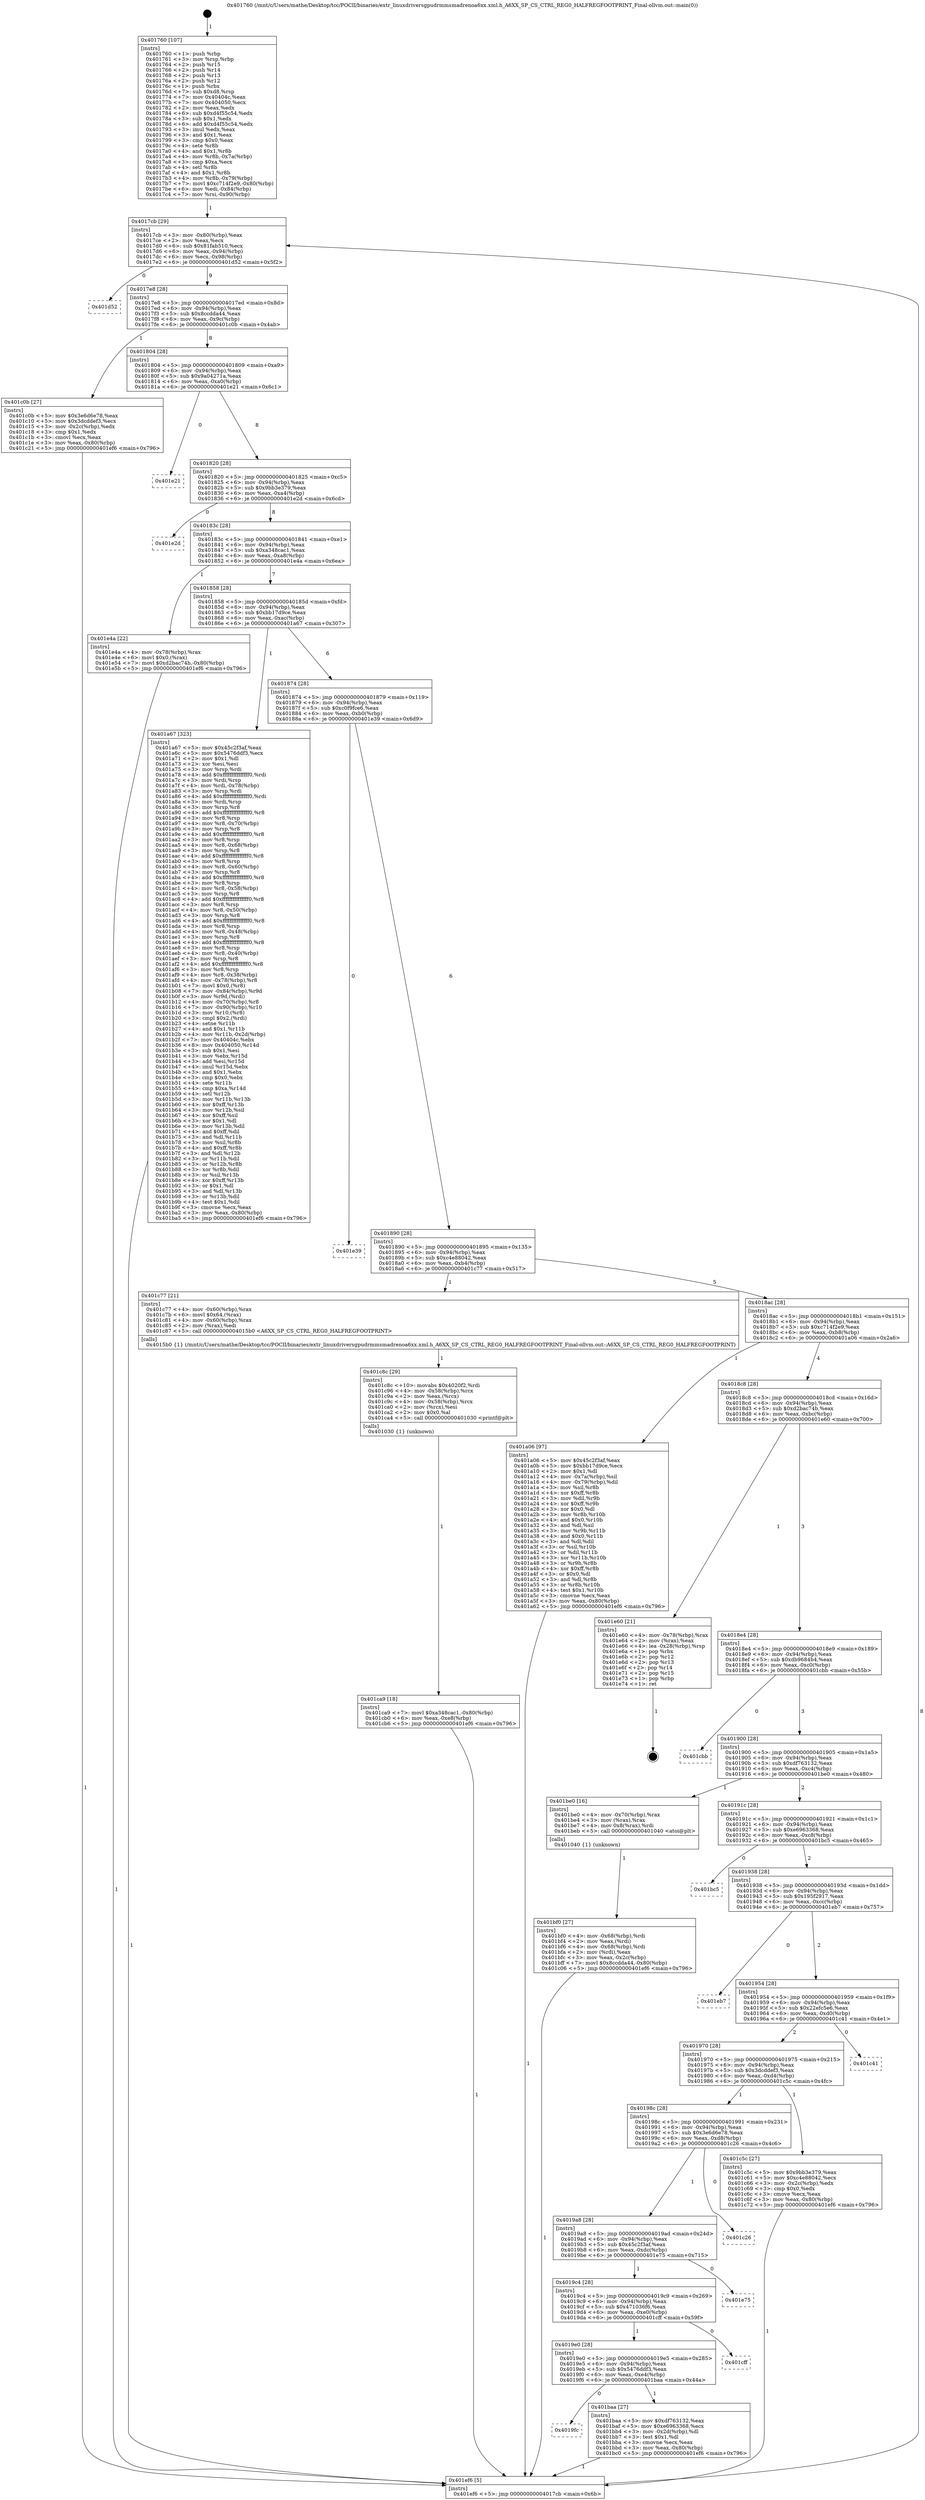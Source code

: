 digraph "0x401760" {
  label = "0x401760 (/mnt/c/Users/mathe/Desktop/tcc/POCII/binaries/extr_linuxdriversgpudrmmsmadrenoa6xx.xml.h_A6XX_SP_CS_CTRL_REG0_HALFREGFOOTPRINT_Final-ollvm.out::main(0))"
  labelloc = "t"
  node[shape=record]

  Entry [label="",width=0.3,height=0.3,shape=circle,fillcolor=black,style=filled]
  "0x4017cb" [label="{
     0x4017cb [29]\l
     | [instrs]\l
     &nbsp;&nbsp;0x4017cb \<+3\>: mov -0x80(%rbp),%eax\l
     &nbsp;&nbsp;0x4017ce \<+2\>: mov %eax,%ecx\l
     &nbsp;&nbsp;0x4017d0 \<+6\>: sub $0x81fab510,%ecx\l
     &nbsp;&nbsp;0x4017d6 \<+6\>: mov %eax,-0x94(%rbp)\l
     &nbsp;&nbsp;0x4017dc \<+6\>: mov %ecx,-0x98(%rbp)\l
     &nbsp;&nbsp;0x4017e2 \<+6\>: je 0000000000401d52 \<main+0x5f2\>\l
  }"]
  "0x401d52" [label="{
     0x401d52\l
  }", style=dashed]
  "0x4017e8" [label="{
     0x4017e8 [28]\l
     | [instrs]\l
     &nbsp;&nbsp;0x4017e8 \<+5\>: jmp 00000000004017ed \<main+0x8d\>\l
     &nbsp;&nbsp;0x4017ed \<+6\>: mov -0x94(%rbp),%eax\l
     &nbsp;&nbsp;0x4017f3 \<+5\>: sub $0x8ccdda44,%eax\l
     &nbsp;&nbsp;0x4017f8 \<+6\>: mov %eax,-0x9c(%rbp)\l
     &nbsp;&nbsp;0x4017fe \<+6\>: je 0000000000401c0b \<main+0x4ab\>\l
  }"]
  Exit [label="",width=0.3,height=0.3,shape=circle,fillcolor=black,style=filled,peripheries=2]
  "0x401c0b" [label="{
     0x401c0b [27]\l
     | [instrs]\l
     &nbsp;&nbsp;0x401c0b \<+5\>: mov $0x3e6d6e78,%eax\l
     &nbsp;&nbsp;0x401c10 \<+5\>: mov $0x3dcddef3,%ecx\l
     &nbsp;&nbsp;0x401c15 \<+3\>: mov -0x2c(%rbp),%edx\l
     &nbsp;&nbsp;0x401c18 \<+3\>: cmp $0x1,%edx\l
     &nbsp;&nbsp;0x401c1b \<+3\>: cmovl %ecx,%eax\l
     &nbsp;&nbsp;0x401c1e \<+3\>: mov %eax,-0x80(%rbp)\l
     &nbsp;&nbsp;0x401c21 \<+5\>: jmp 0000000000401ef6 \<main+0x796\>\l
  }"]
  "0x401804" [label="{
     0x401804 [28]\l
     | [instrs]\l
     &nbsp;&nbsp;0x401804 \<+5\>: jmp 0000000000401809 \<main+0xa9\>\l
     &nbsp;&nbsp;0x401809 \<+6\>: mov -0x94(%rbp),%eax\l
     &nbsp;&nbsp;0x40180f \<+5\>: sub $0x9a04271a,%eax\l
     &nbsp;&nbsp;0x401814 \<+6\>: mov %eax,-0xa0(%rbp)\l
     &nbsp;&nbsp;0x40181a \<+6\>: je 0000000000401e21 \<main+0x6c1\>\l
  }"]
  "0x401ca9" [label="{
     0x401ca9 [18]\l
     | [instrs]\l
     &nbsp;&nbsp;0x401ca9 \<+7\>: movl $0xa348cac1,-0x80(%rbp)\l
     &nbsp;&nbsp;0x401cb0 \<+6\>: mov %eax,-0xe8(%rbp)\l
     &nbsp;&nbsp;0x401cb6 \<+5\>: jmp 0000000000401ef6 \<main+0x796\>\l
  }"]
  "0x401e21" [label="{
     0x401e21\l
  }", style=dashed]
  "0x401820" [label="{
     0x401820 [28]\l
     | [instrs]\l
     &nbsp;&nbsp;0x401820 \<+5\>: jmp 0000000000401825 \<main+0xc5\>\l
     &nbsp;&nbsp;0x401825 \<+6\>: mov -0x94(%rbp),%eax\l
     &nbsp;&nbsp;0x40182b \<+5\>: sub $0x9bb3e379,%eax\l
     &nbsp;&nbsp;0x401830 \<+6\>: mov %eax,-0xa4(%rbp)\l
     &nbsp;&nbsp;0x401836 \<+6\>: je 0000000000401e2d \<main+0x6cd\>\l
  }"]
  "0x401c8c" [label="{
     0x401c8c [29]\l
     | [instrs]\l
     &nbsp;&nbsp;0x401c8c \<+10\>: movabs $0x4020f2,%rdi\l
     &nbsp;&nbsp;0x401c96 \<+4\>: mov -0x58(%rbp),%rcx\l
     &nbsp;&nbsp;0x401c9a \<+2\>: mov %eax,(%rcx)\l
     &nbsp;&nbsp;0x401c9c \<+4\>: mov -0x58(%rbp),%rcx\l
     &nbsp;&nbsp;0x401ca0 \<+2\>: mov (%rcx),%esi\l
     &nbsp;&nbsp;0x401ca2 \<+2\>: mov $0x0,%al\l
     &nbsp;&nbsp;0x401ca4 \<+5\>: call 0000000000401030 \<printf@plt\>\l
     | [calls]\l
     &nbsp;&nbsp;0x401030 \{1\} (unknown)\l
  }"]
  "0x401e2d" [label="{
     0x401e2d\l
  }", style=dashed]
  "0x40183c" [label="{
     0x40183c [28]\l
     | [instrs]\l
     &nbsp;&nbsp;0x40183c \<+5\>: jmp 0000000000401841 \<main+0xe1\>\l
     &nbsp;&nbsp;0x401841 \<+6\>: mov -0x94(%rbp),%eax\l
     &nbsp;&nbsp;0x401847 \<+5\>: sub $0xa348cac1,%eax\l
     &nbsp;&nbsp;0x40184c \<+6\>: mov %eax,-0xa8(%rbp)\l
     &nbsp;&nbsp;0x401852 \<+6\>: je 0000000000401e4a \<main+0x6ea\>\l
  }"]
  "0x401bf0" [label="{
     0x401bf0 [27]\l
     | [instrs]\l
     &nbsp;&nbsp;0x401bf0 \<+4\>: mov -0x68(%rbp),%rdi\l
     &nbsp;&nbsp;0x401bf4 \<+2\>: mov %eax,(%rdi)\l
     &nbsp;&nbsp;0x401bf6 \<+4\>: mov -0x68(%rbp),%rdi\l
     &nbsp;&nbsp;0x401bfa \<+2\>: mov (%rdi),%eax\l
     &nbsp;&nbsp;0x401bfc \<+3\>: mov %eax,-0x2c(%rbp)\l
     &nbsp;&nbsp;0x401bff \<+7\>: movl $0x8ccdda44,-0x80(%rbp)\l
     &nbsp;&nbsp;0x401c06 \<+5\>: jmp 0000000000401ef6 \<main+0x796\>\l
  }"]
  "0x401e4a" [label="{
     0x401e4a [22]\l
     | [instrs]\l
     &nbsp;&nbsp;0x401e4a \<+4\>: mov -0x78(%rbp),%rax\l
     &nbsp;&nbsp;0x401e4e \<+6\>: movl $0x0,(%rax)\l
     &nbsp;&nbsp;0x401e54 \<+7\>: movl $0xd2bac74b,-0x80(%rbp)\l
     &nbsp;&nbsp;0x401e5b \<+5\>: jmp 0000000000401ef6 \<main+0x796\>\l
  }"]
  "0x401858" [label="{
     0x401858 [28]\l
     | [instrs]\l
     &nbsp;&nbsp;0x401858 \<+5\>: jmp 000000000040185d \<main+0xfd\>\l
     &nbsp;&nbsp;0x40185d \<+6\>: mov -0x94(%rbp),%eax\l
     &nbsp;&nbsp;0x401863 \<+5\>: sub $0xbb17d9ce,%eax\l
     &nbsp;&nbsp;0x401868 \<+6\>: mov %eax,-0xac(%rbp)\l
     &nbsp;&nbsp;0x40186e \<+6\>: je 0000000000401a67 \<main+0x307\>\l
  }"]
  "0x4019fc" [label="{
     0x4019fc\l
  }", style=dashed]
  "0x401a67" [label="{
     0x401a67 [323]\l
     | [instrs]\l
     &nbsp;&nbsp;0x401a67 \<+5\>: mov $0x45c2f3af,%eax\l
     &nbsp;&nbsp;0x401a6c \<+5\>: mov $0x5476ddf3,%ecx\l
     &nbsp;&nbsp;0x401a71 \<+2\>: mov $0x1,%dl\l
     &nbsp;&nbsp;0x401a73 \<+2\>: xor %esi,%esi\l
     &nbsp;&nbsp;0x401a75 \<+3\>: mov %rsp,%rdi\l
     &nbsp;&nbsp;0x401a78 \<+4\>: add $0xfffffffffffffff0,%rdi\l
     &nbsp;&nbsp;0x401a7c \<+3\>: mov %rdi,%rsp\l
     &nbsp;&nbsp;0x401a7f \<+4\>: mov %rdi,-0x78(%rbp)\l
     &nbsp;&nbsp;0x401a83 \<+3\>: mov %rsp,%rdi\l
     &nbsp;&nbsp;0x401a86 \<+4\>: add $0xfffffffffffffff0,%rdi\l
     &nbsp;&nbsp;0x401a8a \<+3\>: mov %rdi,%rsp\l
     &nbsp;&nbsp;0x401a8d \<+3\>: mov %rsp,%r8\l
     &nbsp;&nbsp;0x401a90 \<+4\>: add $0xfffffffffffffff0,%r8\l
     &nbsp;&nbsp;0x401a94 \<+3\>: mov %r8,%rsp\l
     &nbsp;&nbsp;0x401a97 \<+4\>: mov %r8,-0x70(%rbp)\l
     &nbsp;&nbsp;0x401a9b \<+3\>: mov %rsp,%r8\l
     &nbsp;&nbsp;0x401a9e \<+4\>: add $0xfffffffffffffff0,%r8\l
     &nbsp;&nbsp;0x401aa2 \<+3\>: mov %r8,%rsp\l
     &nbsp;&nbsp;0x401aa5 \<+4\>: mov %r8,-0x68(%rbp)\l
     &nbsp;&nbsp;0x401aa9 \<+3\>: mov %rsp,%r8\l
     &nbsp;&nbsp;0x401aac \<+4\>: add $0xfffffffffffffff0,%r8\l
     &nbsp;&nbsp;0x401ab0 \<+3\>: mov %r8,%rsp\l
     &nbsp;&nbsp;0x401ab3 \<+4\>: mov %r8,-0x60(%rbp)\l
     &nbsp;&nbsp;0x401ab7 \<+3\>: mov %rsp,%r8\l
     &nbsp;&nbsp;0x401aba \<+4\>: add $0xfffffffffffffff0,%r8\l
     &nbsp;&nbsp;0x401abe \<+3\>: mov %r8,%rsp\l
     &nbsp;&nbsp;0x401ac1 \<+4\>: mov %r8,-0x58(%rbp)\l
     &nbsp;&nbsp;0x401ac5 \<+3\>: mov %rsp,%r8\l
     &nbsp;&nbsp;0x401ac8 \<+4\>: add $0xfffffffffffffff0,%r8\l
     &nbsp;&nbsp;0x401acc \<+3\>: mov %r8,%rsp\l
     &nbsp;&nbsp;0x401acf \<+4\>: mov %r8,-0x50(%rbp)\l
     &nbsp;&nbsp;0x401ad3 \<+3\>: mov %rsp,%r8\l
     &nbsp;&nbsp;0x401ad6 \<+4\>: add $0xfffffffffffffff0,%r8\l
     &nbsp;&nbsp;0x401ada \<+3\>: mov %r8,%rsp\l
     &nbsp;&nbsp;0x401add \<+4\>: mov %r8,-0x48(%rbp)\l
     &nbsp;&nbsp;0x401ae1 \<+3\>: mov %rsp,%r8\l
     &nbsp;&nbsp;0x401ae4 \<+4\>: add $0xfffffffffffffff0,%r8\l
     &nbsp;&nbsp;0x401ae8 \<+3\>: mov %r8,%rsp\l
     &nbsp;&nbsp;0x401aeb \<+4\>: mov %r8,-0x40(%rbp)\l
     &nbsp;&nbsp;0x401aef \<+3\>: mov %rsp,%r8\l
     &nbsp;&nbsp;0x401af2 \<+4\>: add $0xfffffffffffffff0,%r8\l
     &nbsp;&nbsp;0x401af6 \<+3\>: mov %r8,%rsp\l
     &nbsp;&nbsp;0x401af9 \<+4\>: mov %r8,-0x38(%rbp)\l
     &nbsp;&nbsp;0x401afd \<+4\>: mov -0x78(%rbp),%r8\l
     &nbsp;&nbsp;0x401b01 \<+7\>: movl $0x0,(%r8)\l
     &nbsp;&nbsp;0x401b08 \<+7\>: mov -0x84(%rbp),%r9d\l
     &nbsp;&nbsp;0x401b0f \<+3\>: mov %r9d,(%rdi)\l
     &nbsp;&nbsp;0x401b12 \<+4\>: mov -0x70(%rbp),%r8\l
     &nbsp;&nbsp;0x401b16 \<+7\>: mov -0x90(%rbp),%r10\l
     &nbsp;&nbsp;0x401b1d \<+3\>: mov %r10,(%r8)\l
     &nbsp;&nbsp;0x401b20 \<+3\>: cmpl $0x2,(%rdi)\l
     &nbsp;&nbsp;0x401b23 \<+4\>: setne %r11b\l
     &nbsp;&nbsp;0x401b27 \<+4\>: and $0x1,%r11b\l
     &nbsp;&nbsp;0x401b2b \<+4\>: mov %r11b,-0x2d(%rbp)\l
     &nbsp;&nbsp;0x401b2f \<+7\>: mov 0x40404c,%ebx\l
     &nbsp;&nbsp;0x401b36 \<+8\>: mov 0x404050,%r14d\l
     &nbsp;&nbsp;0x401b3e \<+3\>: sub $0x1,%esi\l
     &nbsp;&nbsp;0x401b41 \<+3\>: mov %ebx,%r15d\l
     &nbsp;&nbsp;0x401b44 \<+3\>: add %esi,%r15d\l
     &nbsp;&nbsp;0x401b47 \<+4\>: imul %r15d,%ebx\l
     &nbsp;&nbsp;0x401b4b \<+3\>: and $0x1,%ebx\l
     &nbsp;&nbsp;0x401b4e \<+3\>: cmp $0x0,%ebx\l
     &nbsp;&nbsp;0x401b51 \<+4\>: sete %r11b\l
     &nbsp;&nbsp;0x401b55 \<+4\>: cmp $0xa,%r14d\l
     &nbsp;&nbsp;0x401b59 \<+4\>: setl %r12b\l
     &nbsp;&nbsp;0x401b5d \<+3\>: mov %r11b,%r13b\l
     &nbsp;&nbsp;0x401b60 \<+4\>: xor $0xff,%r13b\l
     &nbsp;&nbsp;0x401b64 \<+3\>: mov %r12b,%sil\l
     &nbsp;&nbsp;0x401b67 \<+4\>: xor $0xff,%sil\l
     &nbsp;&nbsp;0x401b6b \<+3\>: xor $0x1,%dl\l
     &nbsp;&nbsp;0x401b6e \<+3\>: mov %r13b,%dil\l
     &nbsp;&nbsp;0x401b71 \<+4\>: and $0xff,%dil\l
     &nbsp;&nbsp;0x401b75 \<+3\>: and %dl,%r11b\l
     &nbsp;&nbsp;0x401b78 \<+3\>: mov %sil,%r8b\l
     &nbsp;&nbsp;0x401b7b \<+4\>: and $0xff,%r8b\l
     &nbsp;&nbsp;0x401b7f \<+3\>: and %dl,%r12b\l
     &nbsp;&nbsp;0x401b82 \<+3\>: or %r11b,%dil\l
     &nbsp;&nbsp;0x401b85 \<+3\>: or %r12b,%r8b\l
     &nbsp;&nbsp;0x401b88 \<+3\>: xor %r8b,%dil\l
     &nbsp;&nbsp;0x401b8b \<+3\>: or %sil,%r13b\l
     &nbsp;&nbsp;0x401b8e \<+4\>: xor $0xff,%r13b\l
     &nbsp;&nbsp;0x401b92 \<+3\>: or $0x1,%dl\l
     &nbsp;&nbsp;0x401b95 \<+3\>: and %dl,%r13b\l
     &nbsp;&nbsp;0x401b98 \<+3\>: or %r13b,%dil\l
     &nbsp;&nbsp;0x401b9b \<+4\>: test $0x1,%dil\l
     &nbsp;&nbsp;0x401b9f \<+3\>: cmovne %ecx,%eax\l
     &nbsp;&nbsp;0x401ba2 \<+3\>: mov %eax,-0x80(%rbp)\l
     &nbsp;&nbsp;0x401ba5 \<+5\>: jmp 0000000000401ef6 \<main+0x796\>\l
  }"]
  "0x401874" [label="{
     0x401874 [28]\l
     | [instrs]\l
     &nbsp;&nbsp;0x401874 \<+5\>: jmp 0000000000401879 \<main+0x119\>\l
     &nbsp;&nbsp;0x401879 \<+6\>: mov -0x94(%rbp),%eax\l
     &nbsp;&nbsp;0x40187f \<+5\>: sub $0xc0f9fce6,%eax\l
     &nbsp;&nbsp;0x401884 \<+6\>: mov %eax,-0xb0(%rbp)\l
     &nbsp;&nbsp;0x40188a \<+6\>: je 0000000000401e39 \<main+0x6d9\>\l
  }"]
  "0x401baa" [label="{
     0x401baa [27]\l
     | [instrs]\l
     &nbsp;&nbsp;0x401baa \<+5\>: mov $0xdf763132,%eax\l
     &nbsp;&nbsp;0x401baf \<+5\>: mov $0xe6963368,%ecx\l
     &nbsp;&nbsp;0x401bb4 \<+3\>: mov -0x2d(%rbp),%dl\l
     &nbsp;&nbsp;0x401bb7 \<+3\>: test $0x1,%dl\l
     &nbsp;&nbsp;0x401bba \<+3\>: cmovne %ecx,%eax\l
     &nbsp;&nbsp;0x401bbd \<+3\>: mov %eax,-0x80(%rbp)\l
     &nbsp;&nbsp;0x401bc0 \<+5\>: jmp 0000000000401ef6 \<main+0x796\>\l
  }"]
  "0x401e39" [label="{
     0x401e39\l
  }", style=dashed]
  "0x401890" [label="{
     0x401890 [28]\l
     | [instrs]\l
     &nbsp;&nbsp;0x401890 \<+5\>: jmp 0000000000401895 \<main+0x135\>\l
     &nbsp;&nbsp;0x401895 \<+6\>: mov -0x94(%rbp),%eax\l
     &nbsp;&nbsp;0x40189b \<+5\>: sub $0xc4e88042,%eax\l
     &nbsp;&nbsp;0x4018a0 \<+6\>: mov %eax,-0xb4(%rbp)\l
     &nbsp;&nbsp;0x4018a6 \<+6\>: je 0000000000401c77 \<main+0x517\>\l
  }"]
  "0x4019e0" [label="{
     0x4019e0 [28]\l
     | [instrs]\l
     &nbsp;&nbsp;0x4019e0 \<+5\>: jmp 00000000004019e5 \<main+0x285\>\l
     &nbsp;&nbsp;0x4019e5 \<+6\>: mov -0x94(%rbp),%eax\l
     &nbsp;&nbsp;0x4019eb \<+5\>: sub $0x5476ddf3,%eax\l
     &nbsp;&nbsp;0x4019f0 \<+6\>: mov %eax,-0xe4(%rbp)\l
     &nbsp;&nbsp;0x4019f6 \<+6\>: je 0000000000401baa \<main+0x44a\>\l
  }"]
  "0x401c77" [label="{
     0x401c77 [21]\l
     | [instrs]\l
     &nbsp;&nbsp;0x401c77 \<+4\>: mov -0x60(%rbp),%rax\l
     &nbsp;&nbsp;0x401c7b \<+6\>: movl $0x64,(%rax)\l
     &nbsp;&nbsp;0x401c81 \<+4\>: mov -0x60(%rbp),%rax\l
     &nbsp;&nbsp;0x401c85 \<+2\>: mov (%rax),%edi\l
     &nbsp;&nbsp;0x401c87 \<+5\>: call 00000000004015b0 \<A6XX_SP_CS_CTRL_REG0_HALFREGFOOTPRINT\>\l
     | [calls]\l
     &nbsp;&nbsp;0x4015b0 \{1\} (/mnt/c/Users/mathe/Desktop/tcc/POCII/binaries/extr_linuxdriversgpudrmmsmadrenoa6xx.xml.h_A6XX_SP_CS_CTRL_REG0_HALFREGFOOTPRINT_Final-ollvm.out::A6XX_SP_CS_CTRL_REG0_HALFREGFOOTPRINT)\l
  }"]
  "0x4018ac" [label="{
     0x4018ac [28]\l
     | [instrs]\l
     &nbsp;&nbsp;0x4018ac \<+5\>: jmp 00000000004018b1 \<main+0x151\>\l
     &nbsp;&nbsp;0x4018b1 \<+6\>: mov -0x94(%rbp),%eax\l
     &nbsp;&nbsp;0x4018b7 \<+5\>: sub $0xc714f2e9,%eax\l
     &nbsp;&nbsp;0x4018bc \<+6\>: mov %eax,-0xb8(%rbp)\l
     &nbsp;&nbsp;0x4018c2 \<+6\>: je 0000000000401a06 \<main+0x2a6\>\l
  }"]
  "0x401cff" [label="{
     0x401cff\l
  }", style=dashed]
  "0x401a06" [label="{
     0x401a06 [97]\l
     | [instrs]\l
     &nbsp;&nbsp;0x401a06 \<+5\>: mov $0x45c2f3af,%eax\l
     &nbsp;&nbsp;0x401a0b \<+5\>: mov $0xbb17d9ce,%ecx\l
     &nbsp;&nbsp;0x401a10 \<+2\>: mov $0x1,%dl\l
     &nbsp;&nbsp;0x401a12 \<+4\>: mov -0x7a(%rbp),%sil\l
     &nbsp;&nbsp;0x401a16 \<+4\>: mov -0x79(%rbp),%dil\l
     &nbsp;&nbsp;0x401a1a \<+3\>: mov %sil,%r8b\l
     &nbsp;&nbsp;0x401a1d \<+4\>: xor $0xff,%r8b\l
     &nbsp;&nbsp;0x401a21 \<+3\>: mov %dil,%r9b\l
     &nbsp;&nbsp;0x401a24 \<+4\>: xor $0xff,%r9b\l
     &nbsp;&nbsp;0x401a28 \<+3\>: xor $0x0,%dl\l
     &nbsp;&nbsp;0x401a2b \<+3\>: mov %r8b,%r10b\l
     &nbsp;&nbsp;0x401a2e \<+4\>: and $0x0,%r10b\l
     &nbsp;&nbsp;0x401a32 \<+3\>: and %dl,%sil\l
     &nbsp;&nbsp;0x401a35 \<+3\>: mov %r9b,%r11b\l
     &nbsp;&nbsp;0x401a38 \<+4\>: and $0x0,%r11b\l
     &nbsp;&nbsp;0x401a3c \<+3\>: and %dl,%dil\l
     &nbsp;&nbsp;0x401a3f \<+3\>: or %sil,%r10b\l
     &nbsp;&nbsp;0x401a42 \<+3\>: or %dil,%r11b\l
     &nbsp;&nbsp;0x401a45 \<+3\>: xor %r11b,%r10b\l
     &nbsp;&nbsp;0x401a48 \<+3\>: or %r9b,%r8b\l
     &nbsp;&nbsp;0x401a4b \<+4\>: xor $0xff,%r8b\l
     &nbsp;&nbsp;0x401a4f \<+3\>: or $0x0,%dl\l
     &nbsp;&nbsp;0x401a52 \<+3\>: and %dl,%r8b\l
     &nbsp;&nbsp;0x401a55 \<+3\>: or %r8b,%r10b\l
     &nbsp;&nbsp;0x401a58 \<+4\>: test $0x1,%r10b\l
     &nbsp;&nbsp;0x401a5c \<+3\>: cmovne %ecx,%eax\l
     &nbsp;&nbsp;0x401a5f \<+3\>: mov %eax,-0x80(%rbp)\l
     &nbsp;&nbsp;0x401a62 \<+5\>: jmp 0000000000401ef6 \<main+0x796\>\l
  }"]
  "0x4018c8" [label="{
     0x4018c8 [28]\l
     | [instrs]\l
     &nbsp;&nbsp;0x4018c8 \<+5\>: jmp 00000000004018cd \<main+0x16d\>\l
     &nbsp;&nbsp;0x4018cd \<+6\>: mov -0x94(%rbp),%eax\l
     &nbsp;&nbsp;0x4018d3 \<+5\>: sub $0xd2bac74b,%eax\l
     &nbsp;&nbsp;0x4018d8 \<+6\>: mov %eax,-0xbc(%rbp)\l
     &nbsp;&nbsp;0x4018de \<+6\>: je 0000000000401e60 \<main+0x700\>\l
  }"]
  "0x401ef6" [label="{
     0x401ef6 [5]\l
     | [instrs]\l
     &nbsp;&nbsp;0x401ef6 \<+5\>: jmp 00000000004017cb \<main+0x6b\>\l
  }"]
  "0x401760" [label="{
     0x401760 [107]\l
     | [instrs]\l
     &nbsp;&nbsp;0x401760 \<+1\>: push %rbp\l
     &nbsp;&nbsp;0x401761 \<+3\>: mov %rsp,%rbp\l
     &nbsp;&nbsp;0x401764 \<+2\>: push %r15\l
     &nbsp;&nbsp;0x401766 \<+2\>: push %r14\l
     &nbsp;&nbsp;0x401768 \<+2\>: push %r13\l
     &nbsp;&nbsp;0x40176a \<+2\>: push %r12\l
     &nbsp;&nbsp;0x40176c \<+1\>: push %rbx\l
     &nbsp;&nbsp;0x40176d \<+7\>: sub $0xd8,%rsp\l
     &nbsp;&nbsp;0x401774 \<+7\>: mov 0x40404c,%eax\l
     &nbsp;&nbsp;0x40177b \<+7\>: mov 0x404050,%ecx\l
     &nbsp;&nbsp;0x401782 \<+2\>: mov %eax,%edx\l
     &nbsp;&nbsp;0x401784 \<+6\>: sub $0xd4f55c54,%edx\l
     &nbsp;&nbsp;0x40178a \<+3\>: sub $0x1,%edx\l
     &nbsp;&nbsp;0x40178d \<+6\>: add $0xd4f55c54,%edx\l
     &nbsp;&nbsp;0x401793 \<+3\>: imul %edx,%eax\l
     &nbsp;&nbsp;0x401796 \<+3\>: and $0x1,%eax\l
     &nbsp;&nbsp;0x401799 \<+3\>: cmp $0x0,%eax\l
     &nbsp;&nbsp;0x40179c \<+4\>: sete %r8b\l
     &nbsp;&nbsp;0x4017a0 \<+4\>: and $0x1,%r8b\l
     &nbsp;&nbsp;0x4017a4 \<+4\>: mov %r8b,-0x7a(%rbp)\l
     &nbsp;&nbsp;0x4017a8 \<+3\>: cmp $0xa,%ecx\l
     &nbsp;&nbsp;0x4017ab \<+4\>: setl %r8b\l
     &nbsp;&nbsp;0x4017af \<+4\>: and $0x1,%r8b\l
     &nbsp;&nbsp;0x4017b3 \<+4\>: mov %r8b,-0x79(%rbp)\l
     &nbsp;&nbsp;0x4017b7 \<+7\>: movl $0xc714f2e9,-0x80(%rbp)\l
     &nbsp;&nbsp;0x4017be \<+6\>: mov %edi,-0x84(%rbp)\l
     &nbsp;&nbsp;0x4017c4 \<+7\>: mov %rsi,-0x90(%rbp)\l
  }"]
  "0x4019c4" [label="{
     0x4019c4 [28]\l
     | [instrs]\l
     &nbsp;&nbsp;0x4019c4 \<+5\>: jmp 00000000004019c9 \<main+0x269\>\l
     &nbsp;&nbsp;0x4019c9 \<+6\>: mov -0x94(%rbp),%eax\l
     &nbsp;&nbsp;0x4019cf \<+5\>: sub $0x471036f6,%eax\l
     &nbsp;&nbsp;0x4019d4 \<+6\>: mov %eax,-0xe0(%rbp)\l
     &nbsp;&nbsp;0x4019da \<+6\>: je 0000000000401cff \<main+0x59f\>\l
  }"]
  "0x401e75" [label="{
     0x401e75\l
  }", style=dashed]
  "0x401e60" [label="{
     0x401e60 [21]\l
     | [instrs]\l
     &nbsp;&nbsp;0x401e60 \<+4\>: mov -0x78(%rbp),%rax\l
     &nbsp;&nbsp;0x401e64 \<+2\>: mov (%rax),%eax\l
     &nbsp;&nbsp;0x401e66 \<+4\>: lea -0x28(%rbp),%rsp\l
     &nbsp;&nbsp;0x401e6a \<+1\>: pop %rbx\l
     &nbsp;&nbsp;0x401e6b \<+2\>: pop %r12\l
     &nbsp;&nbsp;0x401e6d \<+2\>: pop %r13\l
     &nbsp;&nbsp;0x401e6f \<+2\>: pop %r14\l
     &nbsp;&nbsp;0x401e71 \<+2\>: pop %r15\l
     &nbsp;&nbsp;0x401e73 \<+1\>: pop %rbp\l
     &nbsp;&nbsp;0x401e74 \<+1\>: ret\l
  }"]
  "0x4018e4" [label="{
     0x4018e4 [28]\l
     | [instrs]\l
     &nbsp;&nbsp;0x4018e4 \<+5\>: jmp 00000000004018e9 \<main+0x189\>\l
     &nbsp;&nbsp;0x4018e9 \<+6\>: mov -0x94(%rbp),%eax\l
     &nbsp;&nbsp;0x4018ef \<+5\>: sub $0xdb9684b4,%eax\l
     &nbsp;&nbsp;0x4018f4 \<+6\>: mov %eax,-0xc0(%rbp)\l
     &nbsp;&nbsp;0x4018fa \<+6\>: je 0000000000401cbb \<main+0x55b\>\l
  }"]
  "0x4019a8" [label="{
     0x4019a8 [28]\l
     | [instrs]\l
     &nbsp;&nbsp;0x4019a8 \<+5\>: jmp 00000000004019ad \<main+0x24d\>\l
     &nbsp;&nbsp;0x4019ad \<+6\>: mov -0x94(%rbp),%eax\l
     &nbsp;&nbsp;0x4019b3 \<+5\>: sub $0x45c2f3af,%eax\l
     &nbsp;&nbsp;0x4019b8 \<+6\>: mov %eax,-0xdc(%rbp)\l
     &nbsp;&nbsp;0x4019be \<+6\>: je 0000000000401e75 \<main+0x715\>\l
  }"]
  "0x401cbb" [label="{
     0x401cbb\l
  }", style=dashed]
  "0x401900" [label="{
     0x401900 [28]\l
     | [instrs]\l
     &nbsp;&nbsp;0x401900 \<+5\>: jmp 0000000000401905 \<main+0x1a5\>\l
     &nbsp;&nbsp;0x401905 \<+6\>: mov -0x94(%rbp),%eax\l
     &nbsp;&nbsp;0x40190b \<+5\>: sub $0xdf763132,%eax\l
     &nbsp;&nbsp;0x401910 \<+6\>: mov %eax,-0xc4(%rbp)\l
     &nbsp;&nbsp;0x401916 \<+6\>: je 0000000000401be0 \<main+0x480\>\l
  }"]
  "0x401c26" [label="{
     0x401c26\l
  }", style=dashed]
  "0x401be0" [label="{
     0x401be0 [16]\l
     | [instrs]\l
     &nbsp;&nbsp;0x401be0 \<+4\>: mov -0x70(%rbp),%rax\l
     &nbsp;&nbsp;0x401be4 \<+3\>: mov (%rax),%rax\l
     &nbsp;&nbsp;0x401be7 \<+4\>: mov 0x8(%rax),%rdi\l
     &nbsp;&nbsp;0x401beb \<+5\>: call 0000000000401040 \<atoi@plt\>\l
     | [calls]\l
     &nbsp;&nbsp;0x401040 \{1\} (unknown)\l
  }"]
  "0x40191c" [label="{
     0x40191c [28]\l
     | [instrs]\l
     &nbsp;&nbsp;0x40191c \<+5\>: jmp 0000000000401921 \<main+0x1c1\>\l
     &nbsp;&nbsp;0x401921 \<+6\>: mov -0x94(%rbp),%eax\l
     &nbsp;&nbsp;0x401927 \<+5\>: sub $0xe6963368,%eax\l
     &nbsp;&nbsp;0x40192c \<+6\>: mov %eax,-0xc8(%rbp)\l
     &nbsp;&nbsp;0x401932 \<+6\>: je 0000000000401bc5 \<main+0x465\>\l
  }"]
  "0x40198c" [label="{
     0x40198c [28]\l
     | [instrs]\l
     &nbsp;&nbsp;0x40198c \<+5\>: jmp 0000000000401991 \<main+0x231\>\l
     &nbsp;&nbsp;0x401991 \<+6\>: mov -0x94(%rbp),%eax\l
     &nbsp;&nbsp;0x401997 \<+5\>: sub $0x3e6d6e78,%eax\l
     &nbsp;&nbsp;0x40199c \<+6\>: mov %eax,-0xd8(%rbp)\l
     &nbsp;&nbsp;0x4019a2 \<+6\>: je 0000000000401c26 \<main+0x4c6\>\l
  }"]
  "0x401bc5" [label="{
     0x401bc5\l
  }", style=dashed]
  "0x401938" [label="{
     0x401938 [28]\l
     | [instrs]\l
     &nbsp;&nbsp;0x401938 \<+5\>: jmp 000000000040193d \<main+0x1dd\>\l
     &nbsp;&nbsp;0x40193d \<+6\>: mov -0x94(%rbp),%eax\l
     &nbsp;&nbsp;0x401943 \<+5\>: sub $0x195f2917,%eax\l
     &nbsp;&nbsp;0x401948 \<+6\>: mov %eax,-0xcc(%rbp)\l
     &nbsp;&nbsp;0x40194e \<+6\>: je 0000000000401eb7 \<main+0x757\>\l
  }"]
  "0x401c5c" [label="{
     0x401c5c [27]\l
     | [instrs]\l
     &nbsp;&nbsp;0x401c5c \<+5\>: mov $0x9bb3e379,%eax\l
     &nbsp;&nbsp;0x401c61 \<+5\>: mov $0xc4e88042,%ecx\l
     &nbsp;&nbsp;0x401c66 \<+3\>: mov -0x2c(%rbp),%edx\l
     &nbsp;&nbsp;0x401c69 \<+3\>: cmp $0x0,%edx\l
     &nbsp;&nbsp;0x401c6c \<+3\>: cmove %ecx,%eax\l
     &nbsp;&nbsp;0x401c6f \<+3\>: mov %eax,-0x80(%rbp)\l
     &nbsp;&nbsp;0x401c72 \<+5\>: jmp 0000000000401ef6 \<main+0x796\>\l
  }"]
  "0x401eb7" [label="{
     0x401eb7\l
  }", style=dashed]
  "0x401954" [label="{
     0x401954 [28]\l
     | [instrs]\l
     &nbsp;&nbsp;0x401954 \<+5\>: jmp 0000000000401959 \<main+0x1f9\>\l
     &nbsp;&nbsp;0x401959 \<+6\>: mov -0x94(%rbp),%eax\l
     &nbsp;&nbsp;0x40195f \<+5\>: sub $0x22efc5e6,%eax\l
     &nbsp;&nbsp;0x401964 \<+6\>: mov %eax,-0xd0(%rbp)\l
     &nbsp;&nbsp;0x40196a \<+6\>: je 0000000000401c41 \<main+0x4e1\>\l
  }"]
  "0x401970" [label="{
     0x401970 [28]\l
     | [instrs]\l
     &nbsp;&nbsp;0x401970 \<+5\>: jmp 0000000000401975 \<main+0x215\>\l
     &nbsp;&nbsp;0x401975 \<+6\>: mov -0x94(%rbp),%eax\l
     &nbsp;&nbsp;0x40197b \<+5\>: sub $0x3dcddef3,%eax\l
     &nbsp;&nbsp;0x401980 \<+6\>: mov %eax,-0xd4(%rbp)\l
     &nbsp;&nbsp;0x401986 \<+6\>: je 0000000000401c5c \<main+0x4fc\>\l
  }"]
  "0x401c41" [label="{
     0x401c41\l
  }", style=dashed]
  Entry -> "0x401760" [label=" 1"]
  "0x4017cb" -> "0x401d52" [label=" 0"]
  "0x4017cb" -> "0x4017e8" [label=" 9"]
  "0x401e60" -> Exit [label=" 1"]
  "0x4017e8" -> "0x401c0b" [label=" 1"]
  "0x4017e8" -> "0x401804" [label=" 8"]
  "0x401e4a" -> "0x401ef6" [label=" 1"]
  "0x401804" -> "0x401e21" [label=" 0"]
  "0x401804" -> "0x401820" [label=" 8"]
  "0x401ca9" -> "0x401ef6" [label=" 1"]
  "0x401820" -> "0x401e2d" [label=" 0"]
  "0x401820" -> "0x40183c" [label=" 8"]
  "0x401c8c" -> "0x401ca9" [label=" 1"]
  "0x40183c" -> "0x401e4a" [label=" 1"]
  "0x40183c" -> "0x401858" [label=" 7"]
  "0x401c77" -> "0x401c8c" [label=" 1"]
  "0x401858" -> "0x401a67" [label=" 1"]
  "0x401858" -> "0x401874" [label=" 6"]
  "0x401c5c" -> "0x401ef6" [label=" 1"]
  "0x401874" -> "0x401e39" [label=" 0"]
  "0x401874" -> "0x401890" [label=" 6"]
  "0x401c0b" -> "0x401ef6" [label=" 1"]
  "0x401890" -> "0x401c77" [label=" 1"]
  "0x401890" -> "0x4018ac" [label=" 5"]
  "0x401be0" -> "0x401bf0" [label=" 1"]
  "0x4018ac" -> "0x401a06" [label=" 1"]
  "0x4018ac" -> "0x4018c8" [label=" 4"]
  "0x401a06" -> "0x401ef6" [label=" 1"]
  "0x401760" -> "0x4017cb" [label=" 1"]
  "0x401ef6" -> "0x4017cb" [label=" 8"]
  "0x401baa" -> "0x401ef6" [label=" 1"]
  "0x401a67" -> "0x401ef6" [label=" 1"]
  "0x4019e0" -> "0x401baa" [label=" 1"]
  "0x4018c8" -> "0x401e60" [label=" 1"]
  "0x4018c8" -> "0x4018e4" [label=" 3"]
  "0x401bf0" -> "0x401ef6" [label=" 1"]
  "0x4018e4" -> "0x401cbb" [label=" 0"]
  "0x4018e4" -> "0x401900" [label=" 3"]
  "0x4019c4" -> "0x401cff" [label=" 0"]
  "0x401900" -> "0x401be0" [label=" 1"]
  "0x401900" -> "0x40191c" [label=" 2"]
  "0x4019e0" -> "0x4019fc" [label=" 0"]
  "0x40191c" -> "0x401bc5" [label=" 0"]
  "0x40191c" -> "0x401938" [label=" 2"]
  "0x4019a8" -> "0x401e75" [label=" 0"]
  "0x401938" -> "0x401eb7" [label=" 0"]
  "0x401938" -> "0x401954" [label=" 2"]
  "0x4019c4" -> "0x4019e0" [label=" 1"]
  "0x401954" -> "0x401c41" [label=" 0"]
  "0x401954" -> "0x401970" [label=" 2"]
  "0x40198c" -> "0x4019a8" [label=" 1"]
  "0x401970" -> "0x401c5c" [label=" 1"]
  "0x401970" -> "0x40198c" [label=" 1"]
  "0x4019a8" -> "0x4019c4" [label=" 1"]
  "0x40198c" -> "0x401c26" [label=" 0"]
}

